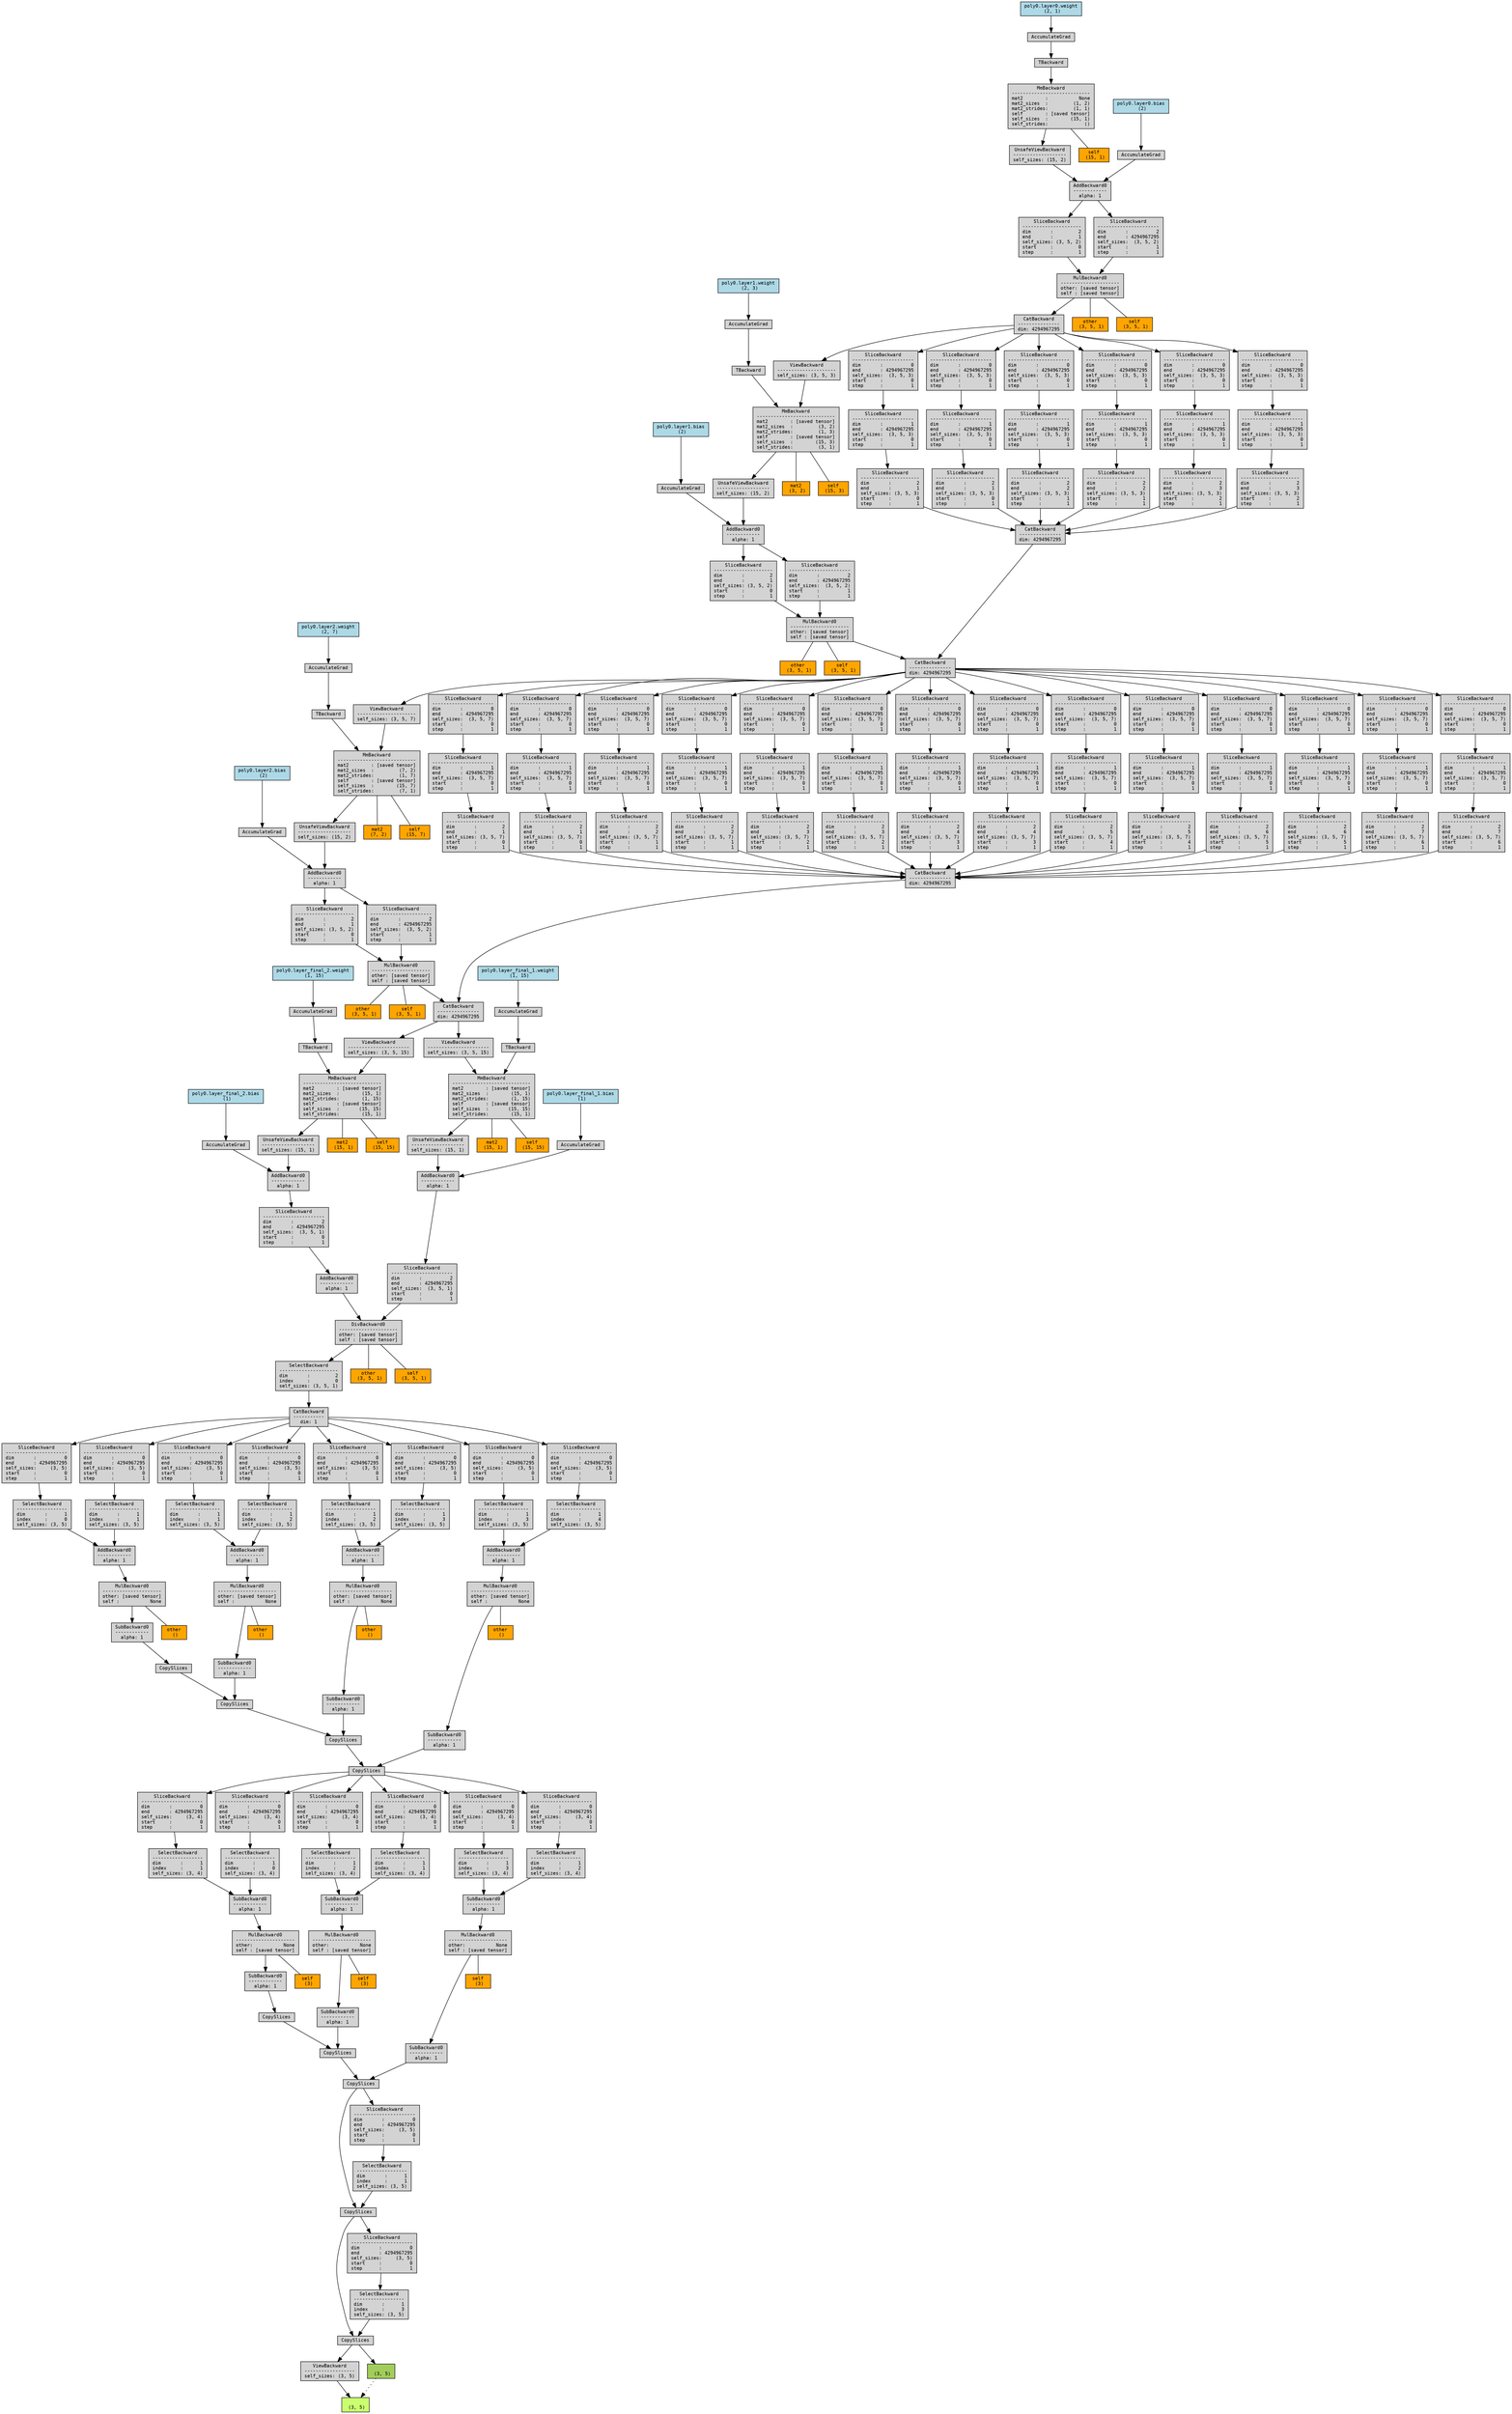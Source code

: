 digraph {
	graph [size="69.6,69.6"]
	node [align=left fontname=monospace fontsize=10 height=0.2 ranksep=0.1 shape=box style=filled]
	1793148048640 [label="
 (3, 5)" fillcolor=darkolivegreen1]
	1791333374320 [label="ViewBackward
------------------
self_sizes: (3, 5)"]
	1791333375232 -> 1791333374320
	1791333375232 [label=CopySlices]
	1791333374752 -> 1791333375232
	1791333374752 [label=CopySlices]
	1791333375328 -> 1791333374752
	1791333375328 [label=CopySlices]
	1791333375424 -> 1791333375328
	1791333375424 [label=CopySlices]
	1791333375472 -> 1791333375424
	1791333375472 [label=CopySlices]
	1791333375568 -> 1791333375472
	1791333375568 [label="SubBackward0
------------
alpha: 1"]
	1791333375664 -> 1791333375568
	1791333375664 -> 1791330607168 [dir=none]
	1791330607168 [label="self
 (3)" fillcolor=orange]
	1791333375664 [label="MulBackward0
---------------------
other:           None
self : [saved tensor]"]
	1791333375760 -> 1791333375664
	1791333375760 [label="SubBackward0
------------
alpha: 1"]
	1791333375856 -> 1791333375760
	1791333375856 [label="SelectBackward
------------------
dim       :      1
index     :      1
self_sizes: (3, 4)"]
	1791333375952 -> 1791333375856
	1791333375952 [label="SliceBackward
----------------------
dim       :          0
end       : 4294967295
self_sizes:     (3, 4)
start     :          0
step      :          1"]
	1793143743200 -> 1791333375952
	1793143743200 [label=CopySlices]
	1793143743248 -> 1793143743200
	1793143743248 [label=CopySlices]
	1793145783728 -> 1793143743248
	1793145783728 [label=CopySlices]
	1793143664400 -> 1793145783728
	1793143664400 [label=CopySlices]
	1791333535952 -> 1793143664400
	1791333535952 [label="SubBackward0
------------
alpha: 1"]
	1791333536048 -> 1791333535952
	1791333536048 -> 1791323767104 [dir=none]
	1791323767104 [label="other
 ()" fillcolor=orange]
	1791333536048 [label="MulBackward0
---------------------
other: [saved tensor]
self :           None"]
	1791333536192 -> 1791333536048
	1791333536192 [label="AddBackward0
------------
alpha: 1"]
	1791333536288 -> 1791333536192
	1791333536288 [label="SelectBackward
------------------
dim       :      1
index     :      0
self_sizes: (3, 5)"]
	1791333536432 -> 1791333536288
	1791333536432 [label="SliceBackward
----------------------
dim       :          0
end       : 4294967295
self_sizes:     (3, 5)
start     :          0
step      :          1"]
	1791333536528 -> 1791333536432
	1791333536528 [label="CatBackward
-----------
dim: 1"]
	1791333536672 -> 1791333536528
	1791333536672 [label="SelectBackward
---------------------
dim       :         2
index     :         0
self_sizes: (3, 5, 1)"]
	1791333536816 -> 1791333536672
	1791333536816 -> 1791323796416 [dir=none]
	1791323796416 [label="other
 (3, 5, 1)" fillcolor=orange]
	1791333536816 -> 1791322677824 [dir=none]
	1791322677824 [label="self
 (3, 5, 1)" fillcolor=orange]
	1791333536816 [label="DivBackward0
---------------------
other: [saved tensor]
self : [saved tensor]"]
	1791333537008 -> 1791333536816
	1791333537008 [label="SliceBackward
----------------------
dim       :          2
end       : 4294967295
self_sizes:  (3, 5, 1)
start     :          0
step      :          1"]
	1791333537152 -> 1791333537008
	1791333537152 [label="AddBackward0
------------
alpha: 1"]
	1791333537248 -> 1791333537152
	1791333537248 [label="UnsafeViewBackward
-------------------
self_sizes: (15, 1)"]
	1791333537440 -> 1791333537248
	1791333537440 -> 1791322921408 [dir=none]
	1791322921408 [label="mat2
 (15, 1)" fillcolor=orange]
	1791333537440 -> 1791324101184 [dir=none]
	1791324101184 [label="self
 (15, 15)" fillcolor=orange]
	1791333537440 [label="MmBackward
----------------------------
mat2        : [saved tensor]
mat2_sizes  :        (15, 1)
mat2_strides:        (1, 15)
self        : [saved tensor]
self_sizes  :       (15, 15)
self_strides:        (15, 1)"]
	1791333537584 -> 1791333537440
	1791333537584 [label="ViewBackward
----------------------
self_sizes: (3, 5, 15)"]
	1791333537728 -> 1791333537584
	1791333537728 [label="CatBackward
---------------
dim: 4294967295"]
	1791333537824 -> 1791333537728
	1791333537824 [label="CatBackward
---------------
dim: 4294967295"]
	1791333538016 -> 1791333537824
	1791333538016 [label="SliceBackward
---------------------
dim       :         2
end       :         1
self_sizes: (3, 5, 7)
start     :         0
step      :         1"]
	1791333538736 -> 1791333538016
	1791333538736 [label="SliceBackward
----------------------
dim       :          1
end       : 4294967295
self_sizes:  (3, 5, 7)
start     :          0
step      :          1"]
	1791333538832 -> 1791333538736
	1791333538832 [label="SliceBackward
----------------------
dim       :          0
end       : 4294967295
self_sizes:  (3, 5, 7)
start     :          0
step      :          1"]
	1791333538976 -> 1791333538832
	1791333538976 [label="CatBackward
---------------
dim: 4294967295"]
	1791333539120 -> 1791333538976
	1791333539120 [label="CatBackward
---------------
dim: 4294967295"]
	1791333539312 -> 1791333539120
	1791333539312 [label="SliceBackward
---------------------
dim       :         2
end       :         1
self_sizes: (3, 5, 3)
start     :         0
step      :         1"]
	1791333539648 -> 1791333539312
	1791333539648 [label="SliceBackward
----------------------
dim       :          1
end       : 4294967295
self_sizes:  (3, 5, 3)
start     :          0
step      :          1"]
	1791333539744 -> 1791333539648
	1791333539744 [label="SliceBackward
----------------------
dim       :          0
end       : 4294967295
self_sizes:  (3, 5, 3)
start     :          0
step      :          1"]
	1791333539552 -> 1791333539744
	1791333539552 [label="CatBackward
---------------
dim: 4294967295"]
	1791333540096 -> 1791333539552
	1791333540096 -> 1793143523968 [dir=none]
	1793143523968 [label="other
 (3, 5, 1)" fillcolor=orange]
	1791333540096 -> 1791323969472 [dir=none]
	1791323969472 [label="self
 (3, 5, 1)" fillcolor=orange]
	1791333540096 [label="MulBackward0
---------------------
other: [saved tensor]
self : [saved tensor]"]
	1791333540240 -> 1791333540096
	1791333540240 [label="SliceBackward
---------------------
dim       :         2
end       :         1
self_sizes: (3, 5, 2)
start     :         0
step      :         1"]
	1791333540384 -> 1791333540240
	1791333540384 [label="AddBackward0
------------
alpha: 1"]
	1791333540480 -> 1791333540384
	1791333540480 [label="UnsafeViewBackward
-------------------
self_sizes: (15, 2)"]
	1791333540672 -> 1791333540480
	1791333540672 -> 1791327993600 [dir=none]
	1791327993600 [label="self
 (15, 1)" fillcolor=orange]
	1791333540672 [label="MmBackward
----------------------------
mat2        :           None
mat2_sizes  :         (1, 2)
mat2_strides:         (1, 1)
self        : [saved tensor]
self_sizes  :        (15, 1)
self_strides:             ()"]
	1791333540816 -> 1791333540672
	1791333540816 [label=TBackward]
	1791333540912 -> 1791333540816
	1793147949504 [label="poly0.layer0.weight
 (2, 1)" fillcolor=lightblue]
	1793147949504 -> 1791333540912
	1791333540912 [label=AccumulateGrad]
	1791333540432 -> 1791333540384
	1791324100544 [label="poly0.layer0.bias
 (2)" fillcolor=lightblue]
	1791324100544 -> 1791333540432
	1791333540432 [label=AccumulateGrad]
	1791333540192 -> 1791333540096
	1791333540192 [label="SliceBackward
----------------------
dim       :          2
end       : 4294967295
self_sizes:  (3, 5, 2)
start     :          1
step      :          1"]
	1791333540384 -> 1791333540192
	1791333539264 -> 1791333539120
	1791333539264 [label="SliceBackward
---------------------
dim       :         2
end       :         1
self_sizes: (3, 5, 3)
start     :         0
step      :         1"]
	1791333539696 -> 1791333539264
	1791333539696 [label="SliceBackward
----------------------
dim       :          1
end       : 4294967295
self_sizes:  (3, 5, 3)
start     :          0
step      :          1"]
	1791333539904 -> 1791333539696
	1791333539904 [label="SliceBackward
----------------------
dim       :          0
end       : 4294967295
self_sizes:  (3, 5, 3)
start     :          0
step      :          1"]
	1791333539552 -> 1791333539904
	1791333539216 -> 1791333539120
	1791333539216 [label="SliceBackward
---------------------
dim       :         2
end       :         2
self_sizes: (3, 5, 3)
start     :         1
step      :         1"]
	1791333539600 -> 1791333539216
	1791333539600 [label="SliceBackward
----------------------
dim       :          1
end       : 4294967295
self_sizes:  (3, 5, 3)
start     :          0
step      :          1"]
	1791333539952 -> 1791333539600
	1791333539952 [label="SliceBackward
----------------------
dim       :          0
end       : 4294967295
self_sizes:  (3, 5, 3)
start     :          0
step      :          1"]
	1791333539552 -> 1791333539952
	1791333539360 -> 1791333539120
	1791333539360 [label="SliceBackward
---------------------
dim       :         2
end       :         2
self_sizes: (3, 5, 3)
start     :         1
step      :         1"]
	1791333540768 -> 1791333539360
	1791333540768 [label="SliceBackward
----------------------
dim       :          1
end       : 4294967295
self_sizes:  (3, 5, 3)
start     :          0
step      :          1"]
	1791333540048 -> 1791333540768
	1791333540048 [label="SliceBackward
----------------------
dim       :          0
end       : 4294967295
self_sizes:  (3, 5, 3)
start     :          0
step      :          1"]
	1791333539552 -> 1791333540048
	1791333539408 -> 1791333539120
	1791333539408 [label="SliceBackward
---------------------
dim       :         2
end       :         3
self_sizes: (3, 5, 3)
start     :         2
step      :         1"]
	1791333541056 -> 1791333539408
	1791333541056 [label="SliceBackward
----------------------
dim       :          1
end       : 4294967295
self_sizes:  (3, 5, 3)
start     :          0
step      :          1"]
	1791333540288 -> 1791333541056
	1791333540288 [label="SliceBackward
----------------------
dim       :          0
end       : 4294967295
self_sizes:  (3, 5, 3)
start     :          0
step      :          1"]
	1791333539552 -> 1791333540288
	1791333539456 -> 1791333539120
	1791333539456 [label="SliceBackward
---------------------
dim       :         2
end       :         3
self_sizes: (3, 5, 3)
start     :         2
step      :         1"]
	1791333540960 -> 1791333539456
	1791333540960 [label="SliceBackward
----------------------
dim       :          1
end       : 4294967295
self_sizes:  (3, 5, 3)
start     :          0
step      :          1"]
	1791333540864 -> 1791333540960
	1791333540864 [label="SliceBackward
----------------------
dim       :          0
end       : 4294967295
self_sizes:  (3, 5, 3)
start     :          0
step      :          1"]
	1791333539552 -> 1791333540864
	1791333539072 -> 1791333538976
	1791333539072 -> 1793148130752 [dir=none]
	1793148130752 [label="other
 (3, 5, 1)" fillcolor=orange]
	1791333539072 -> 1791303511680 [dir=none]
	1791303511680 [label="self
 (3, 5, 1)" fillcolor=orange]
	1791333539072 [label="MulBackward0
---------------------
other: [saved tensor]
self : [saved tensor]"]
	1791333539504 -> 1791333539072
	1791333539504 [label="SliceBackward
---------------------
dim       :         2
end       :         1
self_sizes: (3, 5, 2)
start     :         0
step      :         1"]
	1791333540336 -> 1791333539504
	1791333540336 [label="AddBackward0
------------
alpha: 1"]
	1791333541248 -> 1791333540336
	1791333541248 [label="UnsafeViewBackward
-------------------
self_sizes: (15, 2)"]
	1791333541392 -> 1791333541248
	1791333541392 -> 1791323000256 [dir=none]
	1791323000256 [label="mat2
 (3, 2)" fillcolor=orange]
	1791333541392 -> 1791330422848 [dir=none]
	1791330422848 [label="self
 (15, 3)" fillcolor=orange]
	1791333541392 [label="MmBackward
----------------------------
mat2        : [saved tensor]
mat2_sizes  :         (3, 2)
mat2_strides:         (1, 3)
self        : [saved tensor]
self_sizes  :        (15, 3)
self_strides:         (3, 1)"]
	1791333541488 -> 1791333541392
	1791333541488 [label="ViewBackward
---------------------
self_sizes: (3, 5, 3)"]
	1791333539552 -> 1791333541488
	1791333541440 -> 1791333541392
	1791333541440 [label=TBackward]
	1791333541536 -> 1791333541440
	1791328290176 [label="poly0.layer1.weight
 (2, 3)" fillcolor=lightblue]
	1791328290176 -> 1791333541536
	1791333541536 [label=AccumulateGrad]
	1791333541200 -> 1791333540336
	1791330510144 [label="poly0.layer1.bias
 (2)" fillcolor=lightblue]
	1791330510144 -> 1791333541200
	1791333541200 [label=AccumulateGrad]
	1791333541008 -> 1791333539072
	1791333541008 [label="SliceBackward
----------------------
dim       :          2
end       : 4294967295
self_sizes:  (3, 5, 2)
start     :          1
step      :          1"]
	1791333540336 -> 1791333541008
	1791333537968 -> 1791333537824
	1791333537968 [label="SliceBackward
---------------------
dim       :         2
end       :         1
self_sizes: (3, 5, 7)
start     :         0
step      :         1"]
	1791333538928 -> 1791333537968
	1791333538928 [label="SliceBackward
----------------------
dim       :          1
end       : 4294967295
self_sizes:  (3, 5, 7)
start     :          0
step      :          1"]
	1791333538640 -> 1791333538928
	1791333538640 [label="SliceBackward
----------------------
dim       :          0
end       : 4294967295
self_sizes:  (3, 5, 7)
start     :          0
step      :          1"]
	1791333538976 -> 1791333538640
	1791333537920 -> 1791333537824
	1791333537920 [label="SliceBackward
---------------------
dim       :         2
end       :         2
self_sizes: (3, 5, 7)
start     :         1
step      :         1"]
	1791333538688 -> 1791333537920
	1791333538688 [label="SliceBackward
----------------------
dim       :          1
end       : 4294967295
self_sizes:  (3, 5, 7)
start     :          0
step      :          1"]
	1791333540624 -> 1791333538688
	1791333540624 [label="SliceBackward
----------------------
dim       :          0
end       : 4294967295
self_sizes:  (3, 5, 7)
start     :          0
step      :          1"]
	1791333538976 -> 1791333540624
	1791333538064 -> 1791333537824
	1791333538064 [label="SliceBackward
---------------------
dim       :         2
end       :         2
self_sizes: (3, 5, 7)
start     :         1
step      :         1"]
	1791333538784 -> 1791333538064
	1791333538784 [label="SliceBackward
----------------------
dim       :          1
end       : 4294967295
self_sizes:  (3, 5, 7)
start     :          0
step      :          1"]
	1791333541152 -> 1791333538784
	1791333541152 [label="SliceBackward
----------------------
dim       :          0
end       : 4294967295
self_sizes:  (3, 5, 7)
start     :          0
step      :          1"]
	1791333538976 -> 1791333541152
	1791333538112 -> 1791333537824
	1791333538112 [label="SliceBackward
---------------------
dim       :         2
end       :         3
self_sizes: (3, 5, 7)
start     :         2
step      :         1"]
	1791333541728 -> 1791333538112
	1791333541728 [label="SliceBackward
----------------------
dim       :          1
end       : 4294967295
self_sizes:  (3, 5, 7)
start     :          0
step      :          1"]
	1791333541584 -> 1791333541728
	1791333541584 [label="SliceBackward
----------------------
dim       :          0
end       : 4294967295
self_sizes:  (3, 5, 7)
start     :          0
step      :          1"]
	1791333538976 -> 1791333541584
	1791333538160 -> 1791333537824
	1791333538160 [label="SliceBackward
---------------------
dim       :         2
end       :         3
self_sizes: (3, 5, 7)
start     :         2
step      :         1"]
	1791333541632 -> 1791333538160
	1791333541632 [label="SliceBackward
----------------------
dim       :          1
end       : 4294967295
self_sizes:  (3, 5, 7)
start     :          0
step      :          1"]
	1791333541296 -> 1791333541632
	1791333541296 [label="SliceBackward
----------------------
dim       :          0
end       : 4294967295
self_sizes:  (3, 5, 7)
start     :          0
step      :          1"]
	1791333538976 -> 1791333541296
	1791333538208 -> 1791333537824
	1791333538208 [label="SliceBackward
---------------------
dim       :         2
end       :         4
self_sizes: (3, 5, 7)
start     :         3
step      :         1"]
	1791333541824 -> 1791333538208
	1791333541824 [label="SliceBackward
----------------------
dim       :          1
end       : 4294967295
self_sizes:  (3, 5, 7)
start     :          0
step      :          1"]
	1791333541104 -> 1791333541824
	1791333541104 [label="SliceBackward
----------------------
dim       :          0
end       : 4294967295
self_sizes:  (3, 5, 7)
start     :          0
step      :          1"]
	1791333538976 -> 1791333541104
	1791333538256 -> 1791333537824
	1791333538256 [label="SliceBackward
---------------------
dim       :         2
end       :         4
self_sizes: (3, 5, 7)
start     :         3
step      :         1"]
	1791333541920 -> 1791333538256
	1791333541920 [label="SliceBackward
----------------------
dim       :          1
end       : 4294967295
self_sizes:  (3, 5, 7)
start     :          0
step      :          1"]
	1791333541344 -> 1791333541920
	1791333541344 [label="SliceBackward
----------------------
dim       :          0
end       : 4294967295
self_sizes:  (3, 5, 7)
start     :          0
step      :          1"]
	1791333538976 -> 1791333541344
	1791333538304 -> 1791333537824
	1791333538304 [label="SliceBackward
---------------------
dim       :         2
end       :         5
self_sizes: (3, 5, 7)
start     :         4
step      :         1"]
	1791333542016 -> 1791333538304
	1791333542016 [label="SliceBackward
----------------------
dim       :          1
end       : 4294967295
self_sizes:  (3, 5, 7)
start     :          0
step      :          1"]
	1791333541680 -> 1791333542016
	1791333541680 [label="SliceBackward
----------------------
dim       :          0
end       : 4294967295
self_sizes:  (3, 5, 7)
start     :          0
step      :          1"]
	1791333538976 -> 1791333541680
	1791333538352 -> 1791333537824
	1791333538352 [label="SliceBackward
---------------------
dim       :         2
end       :         5
self_sizes: (3, 5, 7)
start     :         4
step      :         1"]
	1791333542112 -> 1791333538352
	1791333542112 [label="SliceBackward
----------------------
dim       :          1
end       : 4294967295
self_sizes:  (3, 5, 7)
start     :          0
step      :          1"]
	1791333541776 -> 1791333542112
	1791333541776 [label="SliceBackward
----------------------
dim       :          0
end       : 4294967295
self_sizes:  (3, 5, 7)
start     :          0
step      :          1"]
	1791333538976 -> 1791333541776
	1791333538400 -> 1791333537824
	1791333538400 [label="SliceBackward
---------------------
dim       :         2
end       :         6
self_sizes: (3, 5, 7)
start     :         5
step      :         1"]
	1791333542208 -> 1791333538400
	1791333542208 [label="SliceBackward
----------------------
dim       :          1
end       : 4294967295
self_sizes:  (3, 5, 7)
start     :          0
step      :          1"]
	1791333541872 -> 1791333542208
	1791333541872 [label="SliceBackward
----------------------
dim       :          0
end       : 4294967295
self_sizes:  (3, 5, 7)
start     :          0
step      :          1"]
	1791333538976 -> 1791333541872
	1791333538448 -> 1791333537824
	1791333538448 [label="SliceBackward
---------------------
dim       :         2
end       :         6
self_sizes: (3, 5, 7)
start     :         5
step      :         1"]
	1791333542304 -> 1791333538448
	1791333542304 [label="SliceBackward
----------------------
dim       :          1
end       : 4294967295
self_sizes:  (3, 5, 7)
start     :          0
step      :          1"]
	1791333541968 -> 1791333542304
	1791333541968 [label="SliceBackward
----------------------
dim       :          0
end       : 4294967295
self_sizes:  (3, 5, 7)
start     :          0
step      :          1"]
	1791333538976 -> 1791333541968
	1791333538496 -> 1791333537824
	1791333538496 [label="SliceBackward
---------------------
dim       :         2
end       :         7
self_sizes: (3, 5, 7)
start     :         6
step      :         1"]
	1791333542400 -> 1791333538496
	1791333542400 [label="SliceBackward
----------------------
dim       :          1
end       : 4294967295
self_sizes:  (3, 5, 7)
start     :          0
step      :          1"]
	1791333542064 -> 1791333542400
	1791333542064 [label="SliceBackward
----------------------
dim       :          0
end       : 4294967295
self_sizes:  (3, 5, 7)
start     :          0
step      :          1"]
	1791333538976 -> 1791333542064
	1791333538544 -> 1791333537824
	1791333538544 [label="SliceBackward
---------------------
dim       :         2
end       :         7
self_sizes: (3, 5, 7)
start     :         6
step      :         1"]
	1791333542496 -> 1791333538544
	1791333542496 [label="SliceBackward
----------------------
dim       :          1
end       : 4294967295
self_sizes:  (3, 5, 7)
start     :          0
step      :          1"]
	1791333542160 -> 1791333542496
	1791333542160 [label="SliceBackward
----------------------
dim       :          0
end       : 4294967295
self_sizes:  (3, 5, 7)
start     :          0
step      :          1"]
	1791333538976 -> 1791333542160
	1791333537776 -> 1791333537728
	1791333537776 -> 1791323986176 [dir=none]
	1791323986176 [label="other
 (3, 5, 1)" fillcolor=orange]
	1791333537776 -> 1791322950464 [dir=none]
	1791322950464 [label="self
 (3, 5, 1)" fillcolor=orange]
	1791333537776 [label="MulBackward0
---------------------
other: [saved tensor]
self : [saved tensor]"]
	1791333538592 -> 1791333537776
	1791333538592 [label="SliceBackward
---------------------
dim       :         2
end       :         1
self_sizes: (3, 5, 2)
start     :         0
step      :         1"]
	1791333542256 -> 1791333538592
	1791333542256 [label="AddBackward0
------------
alpha: 1"]
	1791333542688 -> 1791333542256
	1791333542688 [label="UnsafeViewBackward
-------------------
self_sizes: (15, 2)"]
	1791333542832 -> 1791333542688
	1791333542832 -> 1791323326848 [dir=none]
	1791323326848 [label="mat2
 (7, 2)" fillcolor=orange]
	1791333542832 -> 1791328440832 [dir=none]
	1791328440832 [label="self
 (15, 7)" fillcolor=orange]
	1791333542832 [label="MmBackward
----------------------------
mat2        : [saved tensor]
mat2_sizes  :         (7, 2)
mat2_strides:         (1, 7)
self        : [saved tensor]
self_sizes  :        (15, 7)
self_strides:         (7, 1)"]
	1791333542928 -> 1791333542832
	1791333542928 [label="ViewBackward
---------------------
self_sizes: (3, 5, 7)"]
	1791333538976 -> 1791333542928
	1791333542880 -> 1791333542832
	1791333542880 [label=TBackward]
	1791333542976 -> 1791333542880
	1791330451776 [label="poly0.layer2.weight
 (2, 7)" fillcolor=lightblue]
	1791330451776 -> 1791333542976
	1791333542976 [label=AccumulateGrad]
	1791333542640 -> 1791333542256
	1793148473152 [label="poly0.layer2.bias
 (2)" fillcolor=lightblue]
	1793148473152 -> 1791333542640
	1791333542640 [label=AccumulateGrad]
	1791333542448 -> 1791333537776
	1791333542448 [label="SliceBackward
----------------------
dim       :          2
end       : 4294967295
self_sizes:  (3, 5, 2)
start     :          1
step      :          1"]
	1791333542256 -> 1791333542448
	1791333537536 -> 1791333537440
	1791333537536 [label=TBackward]
	1791333537632 -> 1791333537536
	1791330243392 [label="poly0.layer_final_1.weight
 (1, 15)" fillcolor=lightblue]
	1791330243392 -> 1791333537632
	1791333537632 [label=AccumulateGrad]
	1791333537200 -> 1791333537152
	1791324737792 [label="poly0.layer_final_1.bias
 (1)" fillcolor=lightblue]
	1791324737792 -> 1791333537200
	1791333537200 [label=AccumulateGrad]
	1791333536960 -> 1791333536816
	1791333536960 [label="AddBackward0
------------
alpha: 1"]
	1791333537680 -> 1791333536960
	1791333537680 [label="SliceBackward
----------------------
dim       :          2
end       : 4294967295
self_sizes:  (3, 5, 1)
start     :          0
step      :          1"]
	1791333537392 -> 1791333537680
	1791333537392 [label="AddBackward0
------------
alpha: 1"]
	1791333537104 -> 1791333537392
	1791333537104 [label="UnsafeViewBackward
-------------------
self_sizes: (15, 1)"]
	1791333542736 -> 1791333537104
	1791333542736 -> 1791323337600 [dir=none]
	1791323337600 [label="mat2
 (15, 1)" fillcolor=orange]
	1791333542736 -> 1791330134656 [dir=none]
	1791330134656 [label="self
 (15, 15)" fillcolor=orange]
	1791333542736 [label="MmBackward
----------------------------
mat2        : [saved tensor]
mat2_sizes  :        (15, 1)
mat2_strides:        (1, 15)
self        : [saved tensor]
self_sizes  :       (15, 15)
self_strides:        (15, 1)"]
	1791333543168 -> 1791333542736
	1791333543168 [label="ViewBackward
----------------------
self_sizes: (3, 5, 15)"]
	1791333537728 -> 1791333543168
	1791333542784 -> 1791333542736
	1791333542784 [label=TBackward]
	1791333543120 -> 1791333542784
	1791330243136 [label="poly0.layer_final_2.weight
 (1, 15)" fillcolor=lightblue]
	1791330243136 -> 1791333543120
	1791333543120 [label=AccumulateGrad]
	1791333543024 -> 1791333537392
	1791324855872 [label="poly0.layer_final_2.bias
 (1)" fillcolor=lightblue]
	1791324855872 -> 1791333543024
	1791333543024 [label=AccumulateGrad]
	1791333536240 -> 1791333536192
	1791333536240 [label="SelectBackward
------------------
dim       :      1
index     :      1
self_sizes: (3, 5)"]
	1791333536624 -> 1791333536240
	1791333536624 [label="SliceBackward
----------------------
dim       :          0
end       : 4294967295
self_sizes:     (3, 5)
start     :          0
step      :          1"]
	1791333536528 -> 1791333536624
	1793143664208 -> 1793145783728
	1793143664208 [label="SubBackward0
------------
alpha: 1"]
	1791333536144 -> 1793143664208
	1791333536144 -> 1791323357760 [dir=none]
	1791323357760 [label="other
 ()" fillcolor=orange]
	1791333536144 [label="MulBackward0
---------------------
other: [saved tensor]
self :           None"]
	1791333536480 -> 1791333536144
	1791333536480 [label="AddBackward0
------------
alpha: 1"]
	1791333536768 -> 1791333536480
	1791333536768 [label="SelectBackward
------------------
dim       :      1
index     :      1
self_sizes: (3, 5)"]
	1791333537344 -> 1791333536768
	1791333537344 [label="SliceBackward
----------------------
dim       :          0
end       : 4294967295
self_sizes:     (3, 5)
start     :          0
step      :          1"]
	1791333536528 -> 1791333537344
	1791333536336 -> 1791333536480
	1791333536336 [label="SelectBackward
------------------
dim       :      1
index     :      2
self_sizes: (3, 5)"]
	1791333536384 -> 1791333536336
	1791333536384 [label="SliceBackward
----------------------
dim       :          0
end       : 4294967295
self_sizes:     (3, 5)
start     :          0
step      :          1"]
	1791333536528 -> 1791333536384
	1793145783536 -> 1793143743248
	1793145783536 [label="SubBackward0
------------
alpha: 1"]
	1791333535856 -> 1793145783536
	1791333535856 -> 1791330264960 [dir=none]
	1791330264960 [label="other
 ()" fillcolor=orange]
	1791333535856 [label="MulBackward0
---------------------
other: [saved tensor]
self :           None"]
	1791333537056 -> 1791333535856
	1791333537056 [label="AddBackward0
------------
alpha: 1"]
	1791333535808 -> 1791333537056
	1791333535808 [label="SelectBackward
------------------
dim       :      1
index     :      2
self_sizes: (3, 5)"]
	1791333543312 -> 1791333535808
	1791333543312 [label="SliceBackward
----------------------
dim       :          0
end       : 4294967295
self_sizes:     (3, 5)
start     :          0
step      :          1"]
	1791333536528 -> 1791333543312
	1791333542592 -> 1791333537056
	1791333542592 [label="SelectBackward
------------------
dim       :      1
index     :      3
self_sizes: (3, 5)"]
	1791333543264 -> 1791333542592
	1791333543264 [label="SliceBackward
----------------------
dim       :          0
end       : 4294967295
self_sizes:     (3, 5)
start     :          0
step      :          1"]
	1791333536528 -> 1791333543264
	1793143743344 -> 1793143743200
	1793143743344 [label="SubBackward0
------------
alpha: 1"]
	1791333535904 -> 1793143743344
	1791333535904 -> 1791332756096 [dir=none]
	1791332756096 [label="other
 ()" fillcolor=orange]
	1791333535904 [label="MulBackward0
---------------------
other: [saved tensor]
self :           None"]
	1793143743152 -> 1791333535904
	1793143743152 [label="AddBackward0
------------
alpha: 1"]
	1791333543072 -> 1793143743152
	1791333543072 [label="SelectBackward
------------------
dim       :      1
index     :      3
self_sizes: (3, 5)"]
	1791333543456 -> 1791333543072
	1791333543456 [label="SliceBackward
----------------------
dim       :          0
end       : 4294967295
self_sizes:     (3, 5)
start     :          0
step      :          1"]
	1791333536528 -> 1791333543456
	1791333543360 -> 1793143743152
	1791333543360 [label="SelectBackward
------------------
dim       :      1
index     :      4
self_sizes: (3, 5)"]
	1791333543504 -> 1791333543360
	1791333543504 [label="SliceBackward
----------------------
dim       :          0
end       : 4294967295
self_sizes:     (3, 5)
start     :          0
step      :          1"]
	1791333536528 -> 1791333543504
	1791333375904 -> 1791333375760
	1791333375904 [label="SelectBackward
------------------
dim       :      1
index     :      0
self_sizes: (3, 4)"]
	1793143742528 -> 1791333375904
	1793143742528 [label="SliceBackward
----------------------
dim       :          0
end       : 4294967295
self_sizes:     (3, 4)
start     :          0
step      :          1"]
	1793143743200 -> 1793143742528
	1791333375520 -> 1791333375424
	1791333375520 [label="SubBackward0
------------
alpha: 1"]
	1791333375808 -> 1791333375520
	1791333375808 -> 1791324305472 [dir=none]
	1791324305472 [label="self
 (3)" fillcolor=orange]
	1791333375808 [label="MulBackward0
---------------------
other:           None
self : [saved tensor]"]
	1791333536000 -> 1791333375808
	1791333536000 [label="SubBackward0
------------
alpha: 1"]
	1793143742576 -> 1791333536000
	1793143742576 [label="SelectBackward
------------------
dim       :      1
index     :      2
self_sizes: (3, 4)"]
	1791333543552 -> 1793143742576
	1791333543552 [label="SliceBackward
----------------------
dim       :          0
end       : 4294967295
self_sizes:     (3, 4)
start     :          0
step      :          1"]
	1793143743200 -> 1791333543552
	1793143742672 -> 1791333536000
	1793143742672 [label="SelectBackward
------------------
dim       :      1
index     :      1
self_sizes: (3, 4)"]
	1791333543600 -> 1793143742672
	1791333543600 [label="SliceBackward
----------------------
dim       :          0
end       : 4294967295
self_sizes:     (3, 4)
start     :          0
step      :          1"]
	1793143743200 -> 1791333543600
	1791333374608 -> 1791333375328
	1791333374608 [label="SubBackward0
------------
alpha: 1"]
	1791333375616 -> 1791333374608
	1791333375616 -> 1791324901504 [dir=none]
	1791324901504 [label="self
 (3)" fillcolor=orange]
	1791333375616 [label="MulBackward0
---------------------
other:           None
self : [saved tensor]"]
	1791333374896 -> 1791333375616
	1791333374896 [label="SubBackward0
------------
alpha: 1"]
	1791333543216 -> 1791333374896
	1791333543216 [label="SelectBackward
------------------
dim       :      1
index     :      3
self_sizes: (3, 4)"]
	1791333543696 -> 1791333543216
	1791333543696 [label="SliceBackward
----------------------
dim       :          0
end       : 4294967295
self_sizes:     (3, 4)
start     :          0
step      :          1"]
	1793143743200 -> 1791333543696
	1791333543408 -> 1791333374896
	1791333543408 [label="SelectBackward
------------------
dim       :      1
index     :      2
self_sizes: (3, 4)"]
	1791333543744 -> 1791333543408
	1791333543744 [label="SliceBackward
----------------------
dim       :          0
end       : 4294967295
self_sizes:     (3, 4)
start     :          0
step      :          1"]
	1793143743200 -> 1791333543744
	1791333375184 -> 1791333374752
	1791333375184 [label="SelectBackward
------------------
dim       :      1
index     :      1
self_sizes: (3, 5)"]
	1791333375376 -> 1791333375184
	1791333375376 [label="SliceBackward
----------------------
dim       :          0
end       : 4294967295
self_sizes:     (3, 5)
start     :          0
step      :          1"]
	1791333375328 -> 1791333375376
	1791333374944 -> 1791333375232
	1791333374944 [label="SelectBackward
------------------
dim       :      1
index     :      3
self_sizes: (3, 5)"]
	1791333375280 -> 1791333374944
	1791333375280 [label="SliceBackward
----------------------
dim       :          0
end       : 4294967295
self_sizes:     (3, 5)
start     :          0
step      :          1"]
	1791333374752 -> 1791333375280
	1791333374320 -> 1793148048640
	1791324740160 [label="
 (3, 5)" fillcolor=darkolivegreen3]
	1791333375232 -> 1791324740160
	1791324740160 -> 1793148048640 [style=dotted]
}

